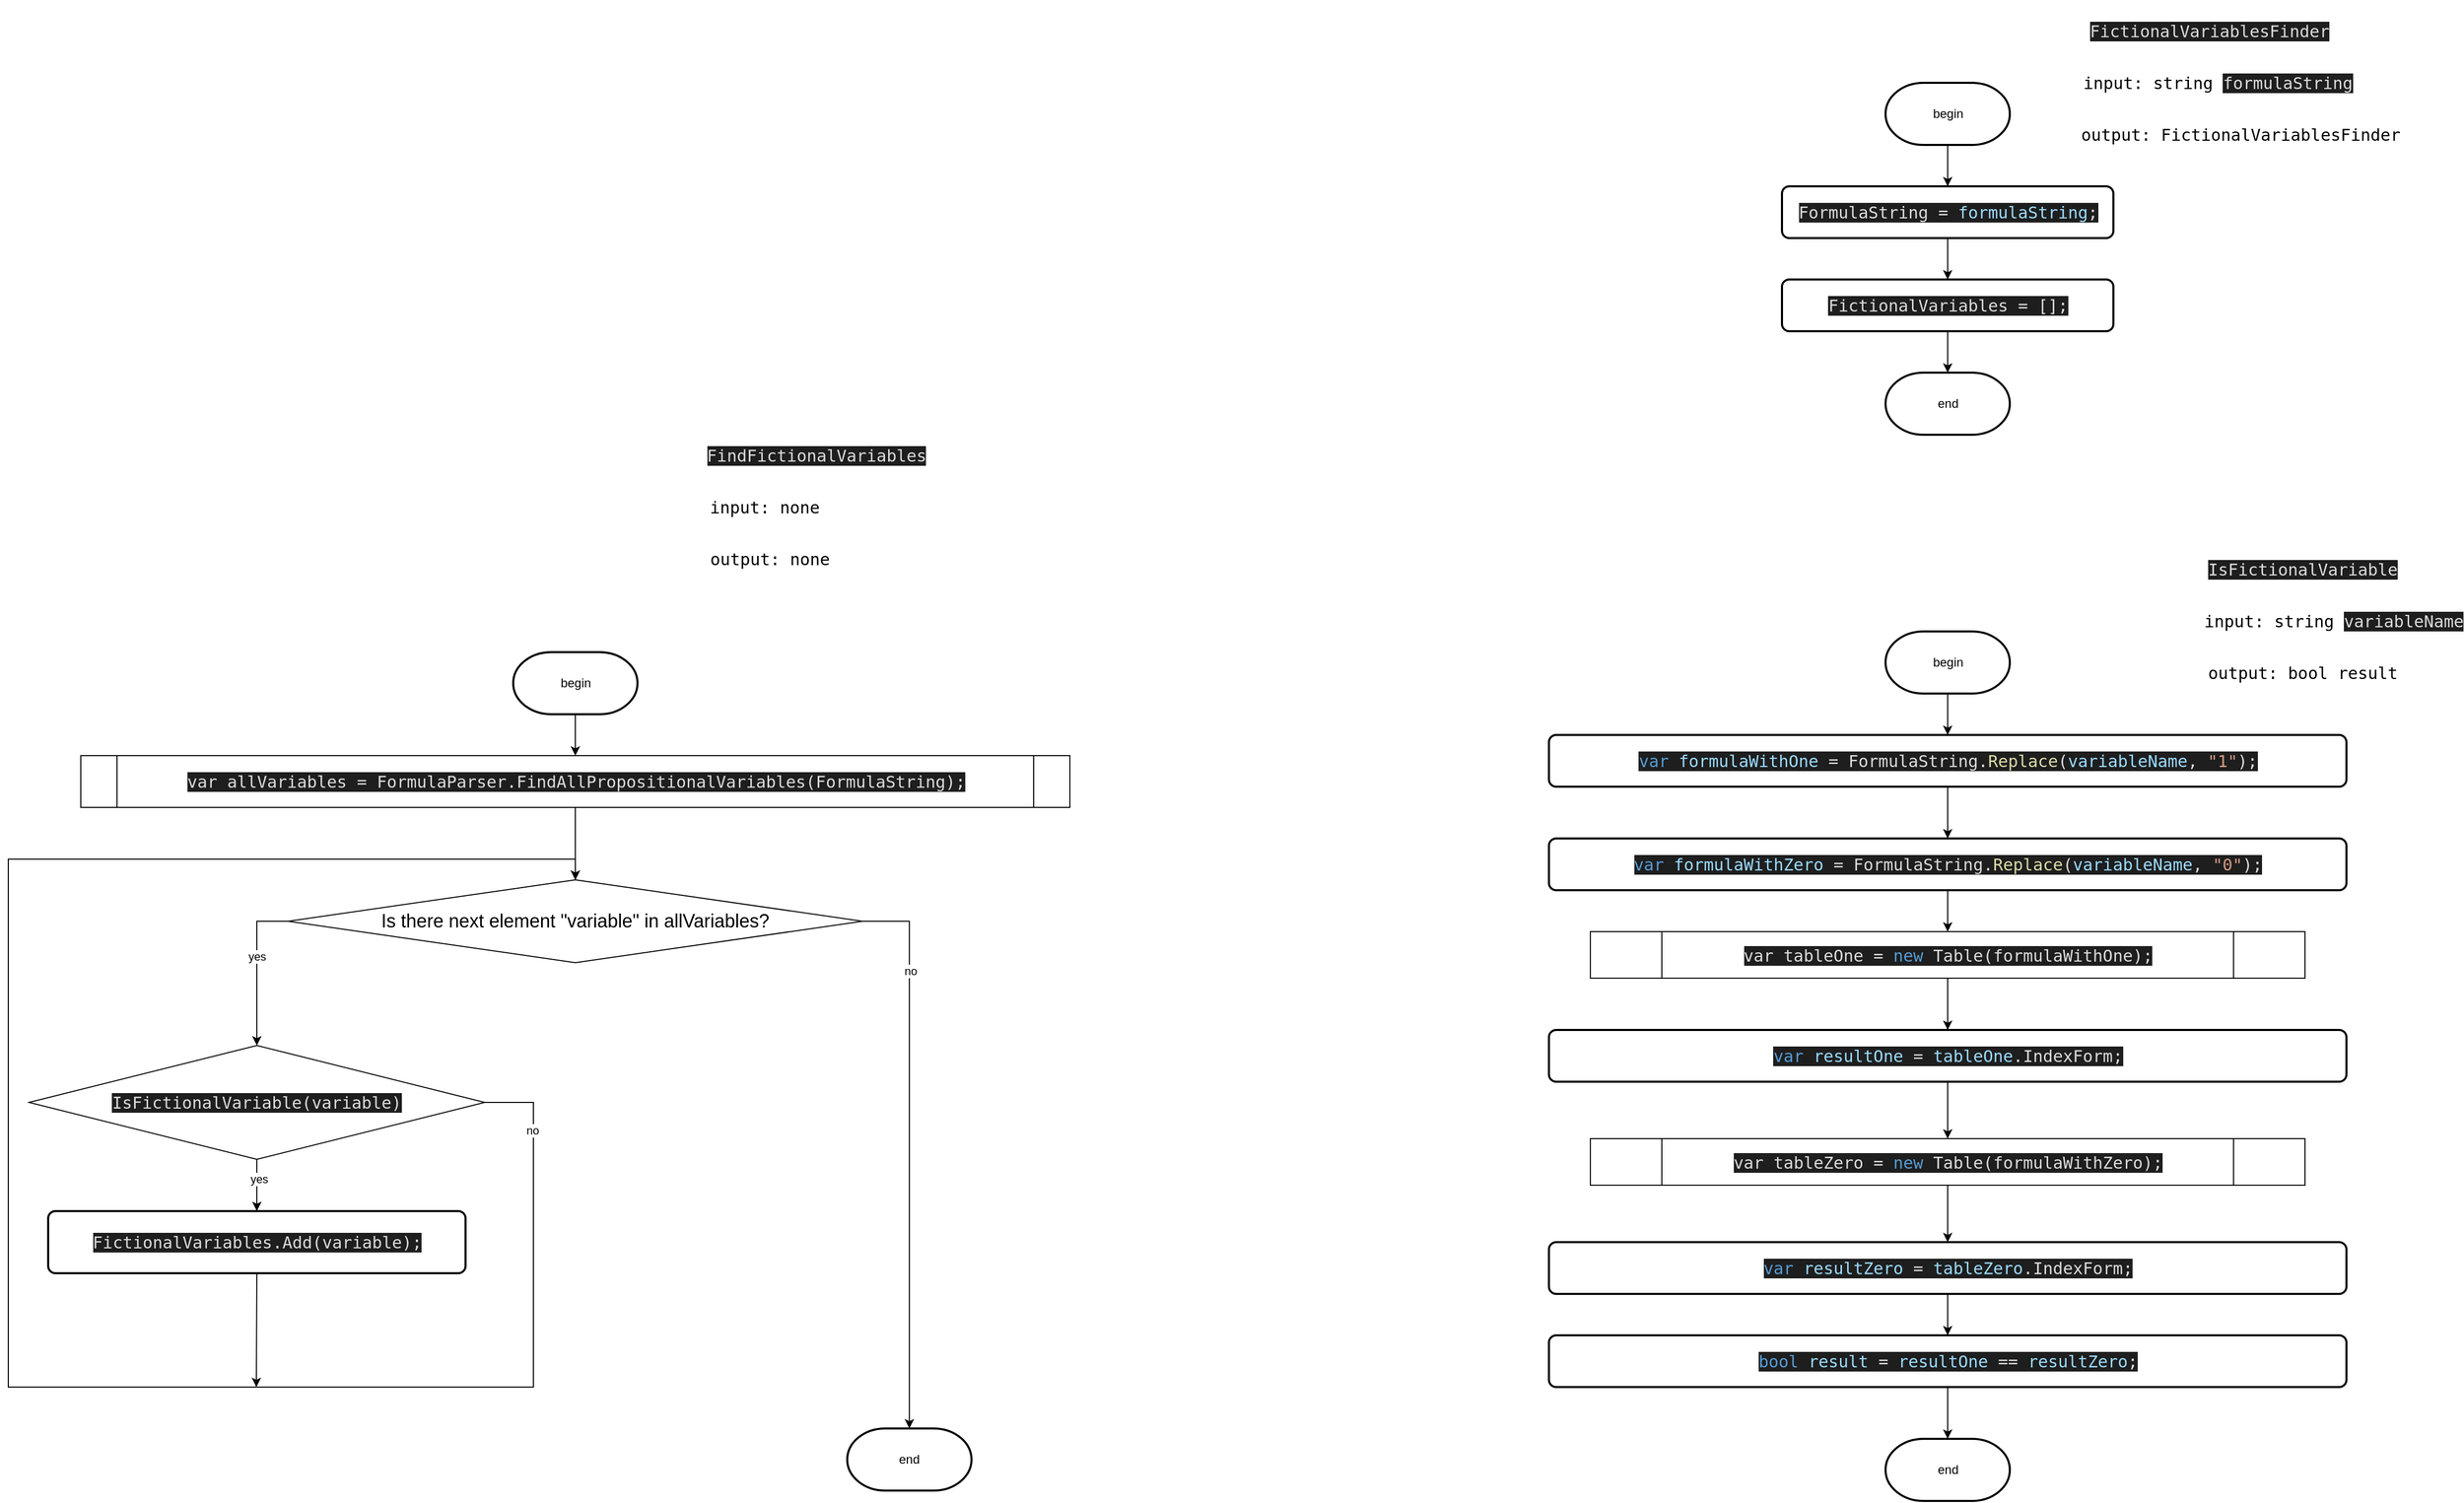 <mxfile version="26.2.2">
  <diagram name="Page-1" id="d7SSXYF1CG-nv_phF41L">
    <mxGraphModel dx="4986" dy="3502" grid="1" gridSize="10" guides="1" tooltips="1" connect="1" arrows="1" fold="1" page="1" pageScale="1" pageWidth="850" pageHeight="1100" math="0" shadow="0">
      <root>
        <mxCell id="0" />
        <mxCell id="1" parent="0" />
        <mxCell id="GMXlGIsEn00OUuM3Z-hQ-1" value="&lt;pre style=&quot;font-family: &amp;quot;JetBrains Mono&amp;quot;, monospace; font-size: 12pt;&quot;&gt;&lt;div style=&quot;background-color:#1e1e1e;color:#dcdcdc&quot;&gt;&lt;pre style=&quot;font-family:&#39;JetBrains Mono&#39;,monospace;font-size:12.0pt;&quot;&gt;FindFictionalVariables&lt;/pre&gt;&lt;/div&gt;&lt;/pre&gt;" style="text;html=1;align=center;verticalAlign=middle;resizable=0;points=[];autosize=1;strokeColor=none;fillColor=none;" vertex="1" parent="1">
          <mxGeometry x="-80" y="-310" width="220" height="60" as="geometry" />
        </mxCell>
        <mxCell id="GMXlGIsEn00OUuM3Z-hQ-97" style="edgeStyle=orthogonalEdgeStyle;rounded=0;orthogonalLoop=1;jettySize=auto;html=1;exitX=0.5;exitY=1;exitDx=0;exitDy=0;exitPerimeter=0;entryX=0.5;entryY=0;entryDx=0;entryDy=0;" edge="1" parent="1" source="GMXlGIsEn00OUuM3Z-hQ-3" target="GMXlGIsEn00OUuM3Z-hQ-96">
          <mxGeometry relative="1" as="geometry" />
        </mxCell>
        <mxCell id="GMXlGIsEn00OUuM3Z-hQ-3" value="begin" style="strokeWidth=2;html=1;shape=mxgraph.flowchart.terminator;whiteSpace=wrap;" vertex="1" parent="1">
          <mxGeometry x="-262.5" y="-90" width="120" height="60" as="geometry" />
        </mxCell>
        <mxCell id="GMXlGIsEn00OUuM3Z-hQ-6" value="&lt;pre style=&quot;font-family: &amp;quot;JetBrains Mono&amp;quot;, monospace; font-size: 12pt;&quot;&gt;input: none&lt;/pre&gt;" style="text;html=1;align=center;verticalAlign=middle;resizable=0;points=[];autosize=1;strokeColor=none;fillColor=none;" vertex="1" parent="1">
          <mxGeometry x="-80" y="-260" width="120" height="60" as="geometry" />
        </mxCell>
        <mxCell id="GMXlGIsEn00OUuM3Z-hQ-7" value="&lt;pre style=&quot;font-family: &amp;quot;JetBrains Mono&amp;quot;, monospace; font-size: 12pt;&quot;&gt;output: none&lt;/pre&gt;" style="text;html=1;align=center;verticalAlign=middle;resizable=0;points=[];autosize=1;strokeColor=none;fillColor=none;" vertex="1" parent="1">
          <mxGeometry x="-80" y="-210" width="130" height="60" as="geometry" />
        </mxCell>
        <mxCell id="GMXlGIsEn00OUuM3Z-hQ-48" value="&lt;pre style=&quot;font-family: &amp;quot;JetBrains Mono&amp;quot;, monospace; font-size: 12pt;&quot;&gt;&lt;div style=&quot;background-color:#1e1e1e;color:#dcdcdc&quot;&gt;&lt;pre style=&quot;font-family:&#39;JetBrains Mono&#39;,monospace;font-size:12.0pt;&quot;&gt;FictionalVariablesFinder&lt;/pre&gt;&lt;/div&gt;&lt;/pre&gt;" style="text;html=1;align=center;verticalAlign=middle;resizable=0;points=[];autosize=1;strokeColor=none;fillColor=none;" vertex="1" parent="1">
          <mxGeometry x="1260" y="-720" width="230" height="60" as="geometry" />
        </mxCell>
        <mxCell id="GMXlGIsEn00OUuM3Z-hQ-49" style="edgeStyle=orthogonalEdgeStyle;rounded=0;orthogonalLoop=1;jettySize=auto;html=1;exitX=0.5;exitY=1;exitDx=0;exitDy=0;exitPerimeter=0;entryX=0.5;entryY=0;entryDx=0;entryDy=0;" edge="1" parent="1" source="GMXlGIsEn00OUuM3Z-hQ-50" target="GMXlGIsEn00OUuM3Z-hQ-51">
          <mxGeometry relative="1" as="geometry" />
        </mxCell>
        <mxCell id="GMXlGIsEn00OUuM3Z-hQ-50" value="begin" style="strokeWidth=2;html=1;shape=mxgraph.flowchart.terminator;whiteSpace=wrap;" vertex="1" parent="1">
          <mxGeometry x="1062.5" y="-640" width="120" height="60" as="geometry" />
        </mxCell>
        <mxCell id="GMXlGIsEn00OUuM3Z-hQ-73" style="edgeStyle=orthogonalEdgeStyle;rounded=0;orthogonalLoop=1;jettySize=auto;html=1;exitX=0.5;exitY=1;exitDx=0;exitDy=0;entryX=0.5;entryY=0;entryDx=0;entryDy=0;" edge="1" parent="1" source="GMXlGIsEn00OUuM3Z-hQ-51" target="GMXlGIsEn00OUuM3Z-hQ-72">
          <mxGeometry relative="1" as="geometry" />
        </mxCell>
        <mxCell id="GMXlGIsEn00OUuM3Z-hQ-51" value="&lt;div style=&quot;background-color:#1e1e1e;color:#dcdcdc&quot;&gt;&lt;pre style=&quot;font-family:&#39;JetBrains Mono&#39;,monospace;font-size:12.0pt;&quot;&gt;&lt;pre style=&quot;font-family:&#39;JetBrains Mono&#39;,monospace;font-size:12.0pt;&quot;&gt;&lt;div&gt;&lt;pre style=&quot;font-family:&#39;JetBrains Mono&#39;,monospace;font-size:12.0pt;&quot;&gt;FormulaString = &lt;span style=&quot;color:#9cdcfe;&quot;&gt;formulaString&lt;/span&gt;;&lt;/pre&gt;&lt;/div&gt;&lt;/pre&gt;&lt;/pre&gt;&lt;/div&gt;" style="rounded=1;whiteSpace=wrap;html=1;absoluteArcSize=1;arcSize=14;strokeWidth=2;" vertex="1" parent="1">
          <mxGeometry x="962.5" y="-540" width="320" height="50" as="geometry" />
        </mxCell>
        <mxCell id="GMXlGIsEn00OUuM3Z-hQ-52" value="&lt;pre style=&quot;font-family: &amp;quot;JetBrains Mono&amp;quot;, monospace; font-size: 12pt;&quot;&gt;input: string &lt;span style=&quot;font-size: 12pt; background-color: rgb(30, 30, 30); color: rgb(220, 220, 220); white-space-collapse: collapse;&quot;&gt;formulaString&lt;/span&gt;&lt;/pre&gt;" style="text;html=1;align=center;verticalAlign=middle;resizable=0;points=[];autosize=1;strokeColor=none;fillColor=none;" vertex="1" parent="1">
          <mxGeometry x="1252.5" y="-670" width="260" height="60" as="geometry" />
        </mxCell>
        <mxCell id="GMXlGIsEn00OUuM3Z-hQ-53" value="&lt;pre style=&quot;font-family: &amp;quot;JetBrains Mono&amp;quot;, monospace; font-size: 12pt;&quot;&gt;output: FictionalVariablesFinder&lt;/pre&gt;" style="text;html=1;align=center;verticalAlign=middle;resizable=0;points=[];autosize=1;strokeColor=none;fillColor=none;" vertex="1" parent="1">
          <mxGeometry x="1250" y="-620" width="310" height="60" as="geometry" />
        </mxCell>
        <mxCell id="GMXlGIsEn00OUuM3Z-hQ-54" value="end" style="strokeWidth=2;html=1;shape=mxgraph.flowchart.terminator;whiteSpace=wrap;" vertex="1" parent="1">
          <mxGeometry x="1062.5" y="-360" width="120" height="60" as="geometry" />
        </mxCell>
        <mxCell id="GMXlGIsEn00OUuM3Z-hQ-61" value="&lt;pre style=&quot;font-family: &amp;quot;JetBrains Mono&amp;quot;, monospace; font-size: 12pt;&quot;&gt;&lt;div style=&quot;background-color:#1e1e1e;color:#dcdcdc&quot;&gt;&lt;pre style=&quot;font-family:&#39;JetBrains Mono&#39;,monospace;font-size:12.0pt;&quot;&gt;IsFictionalVariable&lt;/pre&gt;&lt;/div&gt;&lt;/pre&gt;" style="text;html=1;align=center;verticalAlign=middle;resizable=0;points=[];autosize=1;strokeColor=none;fillColor=none;" vertex="1" parent="1">
          <mxGeometry x="1370" y="-200" width="190" height="60" as="geometry" />
        </mxCell>
        <mxCell id="GMXlGIsEn00OUuM3Z-hQ-62" style="edgeStyle=orthogonalEdgeStyle;rounded=0;orthogonalLoop=1;jettySize=auto;html=1;exitX=0.5;exitY=1;exitDx=0;exitDy=0;exitPerimeter=0;entryX=0.5;entryY=0;entryDx=0;entryDy=0;" edge="1" parent="1" source="GMXlGIsEn00OUuM3Z-hQ-63" target="GMXlGIsEn00OUuM3Z-hQ-64">
          <mxGeometry relative="1" as="geometry" />
        </mxCell>
        <mxCell id="GMXlGIsEn00OUuM3Z-hQ-63" value="begin" style="strokeWidth=2;html=1;shape=mxgraph.flowchart.terminator;whiteSpace=wrap;" vertex="1" parent="1">
          <mxGeometry x="1062.5" y="-110" width="120" height="60" as="geometry" />
        </mxCell>
        <mxCell id="GMXlGIsEn00OUuM3Z-hQ-76" style="edgeStyle=orthogonalEdgeStyle;rounded=0;orthogonalLoop=1;jettySize=auto;html=1;exitX=0.5;exitY=1;exitDx=0;exitDy=0;entryX=0.5;entryY=0;entryDx=0;entryDy=0;" edge="1" parent="1" source="GMXlGIsEn00OUuM3Z-hQ-64" target="GMXlGIsEn00OUuM3Z-hQ-75">
          <mxGeometry relative="1" as="geometry" />
        </mxCell>
        <mxCell id="GMXlGIsEn00OUuM3Z-hQ-64" value="&lt;div style=&quot;background-color: rgb(30, 30, 30); color: rgb(220, 220, 220);&quot;&gt;&lt;pre style=&quot;font-family:&#39;JetBrains Mono&#39;,monospace;font-size:12.0pt;&quot;&gt;&lt;pre style=&quot;font-family:&#39;JetBrains Mono&#39;,monospace;font-size:12.0pt;&quot;&gt;&lt;pre style=&quot;font-family:&#39;JetBrains Mono&#39;,monospace;font-size:12.0pt;&quot;&gt;&lt;pre style=&quot;font-family:&#39;JetBrains Mono&#39;,monospace;font-size:12.0pt;&quot;&gt;&lt;div&gt;&lt;pre style=&quot;font-family:&#39;JetBrains Mono&#39;,monospace;font-size:12.0pt;&quot;&gt;&lt;span style=&quot;color:#569cd6;&quot;&gt;var &lt;/span&gt;&lt;span style=&quot;color:#9cdcfe;&quot;&gt;formulaWithOne &lt;/span&gt;= FormulaString.&lt;span style=&quot;color:#dcdca9;&quot;&gt;Replace&lt;/span&gt;(&lt;span style=&quot;color:#9cdcfe;&quot;&gt;variableName&lt;/span&gt;, &lt;span style=&quot;color:#d69d85;&quot;&gt;&quot;1&quot;&lt;/span&gt;);&lt;/pre&gt;&lt;/div&gt;&lt;/pre&gt;&lt;/pre&gt;&lt;/pre&gt;&lt;/pre&gt;&lt;/div&gt;" style="rounded=1;whiteSpace=wrap;html=1;absoluteArcSize=1;arcSize=14;strokeWidth=2;" vertex="1" parent="1">
          <mxGeometry x="737.5" y="-10" width="770" height="50" as="geometry" />
        </mxCell>
        <mxCell id="GMXlGIsEn00OUuM3Z-hQ-65" value="&lt;pre style=&quot;font-family: &amp;quot;JetBrains Mono&amp;quot;, monospace; font-size: 12pt;&quot;&gt;input: string &lt;span style=&quot;font-size: 12pt; background-color: rgb(30, 30, 30); color: rgb(220, 220, 220); white-space-collapse: collapse;&quot;&gt;variableName&lt;/span&gt;&lt;/pre&gt;" style="text;html=1;align=center;verticalAlign=middle;resizable=0;points=[];autosize=1;strokeColor=none;fillColor=none;" vertex="1" parent="1">
          <mxGeometry x="1370" y="-150" width="250" height="60" as="geometry" />
        </mxCell>
        <mxCell id="GMXlGIsEn00OUuM3Z-hQ-66" value="&lt;pre style=&quot;font-family: &amp;quot;JetBrains Mono&amp;quot;, monospace; font-size: 12pt;&quot;&gt;output: bool result&lt;/pre&gt;" style="text;html=1;align=center;verticalAlign=middle;resizable=0;points=[];autosize=1;strokeColor=none;fillColor=none;" vertex="1" parent="1">
          <mxGeometry x="1370" y="-100" width="190" height="60" as="geometry" />
        </mxCell>
        <mxCell id="GMXlGIsEn00OUuM3Z-hQ-67" value="end" style="strokeWidth=2;html=1;shape=mxgraph.flowchart.terminator;whiteSpace=wrap;" vertex="1" parent="1">
          <mxGeometry x="1062.5" y="670" width="120" height="60" as="geometry" />
        </mxCell>
        <mxCell id="GMXlGIsEn00OUuM3Z-hQ-72" value="&lt;div style=&quot;background-color:#1e1e1e;color:#dcdcdc&quot;&gt;&lt;pre style=&quot;font-family:&#39;JetBrains Mono&#39;,monospace;font-size:12.0pt;&quot;&gt;&lt;pre style=&quot;font-family:&#39;JetBrains Mono&#39;,monospace;font-size:12.0pt;&quot;&gt;&lt;pre style=&quot;font-family:&#39;JetBrains Mono&#39;,monospace;font-size:12.0pt;&quot;&gt;&lt;div&gt;&lt;pre style=&quot;font-family:&#39;JetBrains Mono&#39;,monospace;font-size:12.0pt;&quot;&gt;FictionalVariables = [];&lt;/pre&gt;&lt;/div&gt;&lt;/pre&gt;&lt;/pre&gt;&lt;/pre&gt;&lt;/div&gt;" style="rounded=1;whiteSpace=wrap;html=1;absoluteArcSize=1;arcSize=14;strokeWidth=2;" vertex="1" parent="1">
          <mxGeometry x="962.5" y="-450" width="320" height="50" as="geometry" />
        </mxCell>
        <mxCell id="GMXlGIsEn00OUuM3Z-hQ-74" style="edgeStyle=orthogonalEdgeStyle;rounded=0;orthogonalLoop=1;jettySize=auto;html=1;exitX=0.5;exitY=1;exitDx=0;exitDy=0;entryX=0.5;entryY=0;entryDx=0;entryDy=0;entryPerimeter=0;" edge="1" parent="1" source="GMXlGIsEn00OUuM3Z-hQ-72" target="GMXlGIsEn00OUuM3Z-hQ-54">
          <mxGeometry relative="1" as="geometry" />
        </mxCell>
        <mxCell id="GMXlGIsEn00OUuM3Z-hQ-91" style="edgeStyle=orthogonalEdgeStyle;rounded=0;orthogonalLoop=1;jettySize=auto;html=1;exitX=0.5;exitY=1;exitDx=0;exitDy=0;entryX=0.5;entryY=0;entryDx=0;entryDy=0;" edge="1" parent="1" source="GMXlGIsEn00OUuM3Z-hQ-75" target="GMXlGIsEn00OUuM3Z-hQ-89">
          <mxGeometry relative="1" as="geometry" />
        </mxCell>
        <mxCell id="GMXlGIsEn00OUuM3Z-hQ-75" value="&lt;div style=&quot;background-color: rgb(30, 30, 30); color: rgb(220, 220, 220);&quot;&gt;&lt;pre style=&quot;font-family:&#39;JetBrains Mono&#39;,monospace;font-size:12.0pt;&quot;&gt;&lt;pre style=&quot;font-family:&#39;JetBrains Mono&#39;,monospace;font-size:12.0pt;&quot;&gt;&lt;pre style=&quot;font-family:&#39;JetBrains Mono&#39;,monospace;font-size:12.0pt;&quot;&gt;&lt;pre style=&quot;font-family:&#39;JetBrains Mono&#39;,monospace;font-size:12.0pt;&quot;&gt;&lt;pre style=&quot;font-family:&#39;JetBrains Mono&#39;,monospace;font-size:12.0pt;&quot;&gt;&lt;div&gt;&lt;pre style=&quot;font-family:&#39;JetBrains Mono&#39;,monospace;font-size:12.0pt;&quot;&gt;&lt;span style=&quot;color:#569cd6;&quot;&gt;var &lt;/span&gt;&lt;span style=&quot;color:#9cdcfe;&quot;&gt;formulaWithZero &lt;/span&gt;= FormulaString.&lt;span style=&quot;color:#dcdca9;&quot;&gt;Replace&lt;/span&gt;(&lt;span style=&quot;color:#9cdcfe;&quot;&gt;variableName&lt;/span&gt;, &lt;span style=&quot;color:#d69d85;&quot;&gt;&quot;0&quot;&lt;/span&gt;);&lt;/pre&gt;&lt;/div&gt;&lt;/pre&gt;&lt;/pre&gt;&lt;/pre&gt;&lt;/pre&gt;&lt;/pre&gt;&lt;/div&gt;" style="rounded=1;whiteSpace=wrap;html=1;absoluteArcSize=1;arcSize=14;strokeWidth=2;" vertex="1" parent="1">
          <mxGeometry x="737.5" y="90" width="770" height="50" as="geometry" />
        </mxCell>
        <mxCell id="GMXlGIsEn00OUuM3Z-hQ-93" style="edgeStyle=orthogonalEdgeStyle;rounded=0;orthogonalLoop=1;jettySize=auto;html=1;exitX=0.5;exitY=1;exitDx=0;exitDy=0;" edge="1" parent="1" source="GMXlGIsEn00OUuM3Z-hQ-78" target="GMXlGIsEn00OUuM3Z-hQ-90">
          <mxGeometry relative="1" as="geometry" />
        </mxCell>
        <mxCell id="GMXlGIsEn00OUuM3Z-hQ-78" value="&lt;div style=&quot;background-color: rgb(30, 30, 30); color: rgb(220, 220, 220);&quot;&gt;&lt;pre style=&quot;font-family:&#39;JetBrains Mono&#39;,monospace;font-size:12.0pt;&quot;&gt;&lt;pre style=&quot;font-family:&#39;JetBrains Mono&#39;,monospace;font-size:12.0pt;&quot;&gt;&lt;pre style=&quot;font-family:&#39;JetBrains Mono&#39;,monospace;font-size:12.0pt;&quot;&gt;&lt;pre style=&quot;font-family:&#39;JetBrains Mono&#39;,monospace;font-size:12.0pt;&quot;&gt;&lt;pre style=&quot;font-family:&#39;JetBrains Mono&#39;,monospace;font-size:12.0pt;&quot;&gt;&lt;pre style=&quot;font-family:&#39;JetBrains Mono&#39;,monospace;font-size:12.0pt;&quot;&gt;&lt;pre style=&quot;font-family:&#39;JetBrains Mono&#39;,monospace;font-size:12.0pt;&quot;&gt;&lt;div&gt;&lt;pre style=&quot;font-family:&#39;JetBrains Mono&#39;,monospace;font-size:12.0pt;&quot;&gt;&lt;span style=&quot;color:#569cd6;&quot;&gt;var &lt;/span&gt;&lt;span style=&quot;color:#9cdcfe;&quot;&gt;resultOne &lt;/span&gt;= &lt;span style=&quot;color:#9cdcfe;&quot;&gt;tableOne&lt;/span&gt;.IndexForm;&lt;/pre&gt;&lt;/div&gt;&lt;/pre&gt;&lt;/pre&gt;&lt;/pre&gt;&lt;/pre&gt;&lt;/pre&gt;&lt;/pre&gt;&lt;/pre&gt;&lt;/div&gt;" style="rounded=1;whiteSpace=wrap;html=1;absoluteArcSize=1;arcSize=14;strokeWidth=2;" vertex="1" parent="1">
          <mxGeometry x="737.5" y="275" width="770" height="50" as="geometry" />
        </mxCell>
        <mxCell id="GMXlGIsEn00OUuM3Z-hQ-87" style="edgeStyle=orthogonalEdgeStyle;rounded=0;orthogonalLoop=1;jettySize=auto;html=1;exitX=0.5;exitY=1;exitDx=0;exitDy=0;" edge="1" parent="1" source="GMXlGIsEn00OUuM3Z-hQ-80" target="GMXlGIsEn00OUuM3Z-hQ-81">
          <mxGeometry relative="1" as="geometry" />
        </mxCell>
        <mxCell id="GMXlGIsEn00OUuM3Z-hQ-80" value="&lt;div style=&quot;background-color: rgb(30, 30, 30); color: rgb(220, 220, 220);&quot;&gt;&lt;pre style=&quot;font-family:&#39;JetBrains Mono&#39;,monospace;font-size:12.0pt;&quot;&gt;&lt;pre style=&quot;font-family:&#39;JetBrains Mono&#39;,monospace;font-size:12.0pt;&quot;&gt;&lt;pre style=&quot;font-family:&#39;JetBrains Mono&#39;,monospace;font-size:12.0pt;&quot;&gt;&lt;pre style=&quot;font-family:&#39;JetBrains Mono&#39;,monospace;font-size:12.0pt;&quot;&gt;&lt;pre style=&quot;font-family:&#39;JetBrains Mono&#39;,monospace;font-size:12.0pt;&quot;&gt;&lt;pre style=&quot;font-family:&#39;JetBrains Mono&#39;,monospace;font-size:12.0pt;&quot;&gt;&lt;pre style=&quot;font-family:&#39;JetBrains Mono&#39;,monospace;font-size:12.0pt;&quot;&gt;&lt;pre style=&quot;font-family:&#39;JetBrains Mono&#39;,monospace;font-size:12.0pt;&quot;&gt;&lt;div&gt;&lt;pre style=&quot;font-family:&#39;JetBrains Mono&#39;,monospace;font-size:12.0pt;&quot;&gt;&lt;span style=&quot;color:#569cd6;&quot;&gt;var &lt;/span&gt;&lt;span style=&quot;color:#9cdcfe;&quot;&gt;resultZero &lt;/span&gt;= &lt;span style=&quot;color:#9cdcfe;&quot;&gt;tableZero&lt;/span&gt;.IndexForm;&lt;/pre&gt;&lt;/div&gt;&lt;/pre&gt;&lt;/pre&gt;&lt;/pre&gt;&lt;/pre&gt;&lt;/pre&gt;&lt;/pre&gt;&lt;/pre&gt;&lt;/pre&gt;&lt;/div&gt;" style="rounded=1;whiteSpace=wrap;html=1;absoluteArcSize=1;arcSize=14;strokeWidth=2;" vertex="1" parent="1">
          <mxGeometry x="737.5" y="480" width="770" height="50" as="geometry" />
        </mxCell>
        <mxCell id="GMXlGIsEn00OUuM3Z-hQ-81" value="&lt;div style=&quot;background-color: rgb(30, 30, 30); color: rgb(220, 220, 220);&quot;&gt;&lt;pre style=&quot;font-family:&#39;JetBrains Mono&#39;,monospace;font-size:12.0pt;&quot;&gt;&lt;pre style=&quot;font-family:&#39;JetBrains Mono&#39;,monospace;font-size:12.0pt;&quot;&gt;&lt;pre style=&quot;font-family:&#39;JetBrains Mono&#39;,monospace;font-size:12.0pt;&quot;&gt;&lt;pre style=&quot;font-family:&#39;JetBrains Mono&#39;,monospace;font-size:12.0pt;&quot;&gt;&lt;pre style=&quot;font-family:&#39;JetBrains Mono&#39;,monospace;font-size:12.0pt;&quot;&gt;&lt;pre style=&quot;font-family:&#39;JetBrains Mono&#39;,monospace;font-size:12.0pt;&quot;&gt;&lt;pre style=&quot;font-family:&#39;JetBrains Mono&#39;,monospace;font-size:12.0pt;&quot;&gt;&lt;pre style=&quot;font-family:&#39;JetBrains Mono&#39;,monospace;font-size:12.0pt;&quot;&gt;&lt;pre style=&quot;font-family:&#39;JetBrains Mono&#39;,monospace;font-size:12.0pt;&quot;&gt;&lt;div&gt;&lt;pre style=&quot;font-family:&#39;JetBrains Mono&#39;,monospace;font-size:12.0pt;&quot;&gt;&lt;span style=&quot;color:#569cd6;&quot;&gt;bool &lt;/span&gt;&lt;span style=&quot;color:#9cdcfe;&quot;&gt;result &lt;/span&gt;= &lt;span style=&quot;color:#9cdcfe;&quot;&gt;resultOne &lt;/span&gt;== &lt;span style=&quot;color:#9cdcfe;&quot;&gt;resultZero&lt;/span&gt;;&lt;/pre&gt;&lt;/div&gt;&lt;/pre&gt;&lt;/pre&gt;&lt;/pre&gt;&lt;/pre&gt;&lt;/pre&gt;&lt;/pre&gt;&lt;/pre&gt;&lt;/pre&gt;&lt;/pre&gt;&lt;/div&gt;" style="rounded=1;whiteSpace=wrap;html=1;absoluteArcSize=1;arcSize=14;strokeWidth=2;" vertex="1" parent="1">
          <mxGeometry x="737.5" y="570" width="770" height="50" as="geometry" />
        </mxCell>
        <mxCell id="GMXlGIsEn00OUuM3Z-hQ-88" style="edgeStyle=orthogonalEdgeStyle;rounded=0;orthogonalLoop=1;jettySize=auto;html=1;exitX=0.5;exitY=1;exitDx=0;exitDy=0;entryX=0.5;entryY=0;entryDx=0;entryDy=0;entryPerimeter=0;" edge="1" parent="1" source="GMXlGIsEn00OUuM3Z-hQ-81" target="GMXlGIsEn00OUuM3Z-hQ-67">
          <mxGeometry relative="1" as="geometry" />
        </mxCell>
        <mxCell id="GMXlGIsEn00OUuM3Z-hQ-92" style="edgeStyle=orthogonalEdgeStyle;rounded=0;orthogonalLoop=1;jettySize=auto;html=1;exitX=0.5;exitY=1;exitDx=0;exitDy=0;entryX=0.5;entryY=0;entryDx=0;entryDy=0;" edge="1" parent="1" source="GMXlGIsEn00OUuM3Z-hQ-89" target="GMXlGIsEn00OUuM3Z-hQ-78">
          <mxGeometry relative="1" as="geometry" />
        </mxCell>
        <mxCell id="GMXlGIsEn00OUuM3Z-hQ-89" value="&lt;pre style=&quot;color: rgb(220, 220, 220); font-size: 12pt; background-color: rgb(30, 30, 30); font-family: &amp;quot;JetBrains Mono&amp;quot;, monospace;&quot;&gt;var tableOne = &lt;span style=&quot;color: rgb(86, 156, 214);&quot;&gt;new &lt;/span&gt;Table(formulaWithOne);&lt;/pre&gt;" style="shape=process;whiteSpace=wrap;html=1;backgroundOutline=1;" vertex="1" parent="1">
          <mxGeometry x="777.5" y="180" width="690" height="45" as="geometry" />
        </mxCell>
        <mxCell id="GMXlGIsEn00OUuM3Z-hQ-94" style="edgeStyle=orthogonalEdgeStyle;rounded=0;orthogonalLoop=1;jettySize=auto;html=1;exitX=0.5;exitY=1;exitDx=0;exitDy=0;" edge="1" parent="1" source="GMXlGIsEn00OUuM3Z-hQ-90" target="GMXlGIsEn00OUuM3Z-hQ-80">
          <mxGeometry relative="1" as="geometry" />
        </mxCell>
        <mxCell id="GMXlGIsEn00OUuM3Z-hQ-90" value="&lt;pre style=&quot;color: rgb(220, 220, 220); font-size: 12pt; background-color: rgb(30, 30, 30); font-family: &amp;quot;JetBrains Mono&amp;quot;, monospace;&quot;&gt;&lt;pre style=&quot;font-size: 12pt; font-family: &amp;quot;JetBrains Mono&amp;quot;, monospace;&quot;&gt;var tableZero = &lt;span style=&quot;color: rgb(86, 156, 214);&quot;&gt;new &lt;/span&gt;Table(formulaWithZero);&lt;/pre&gt;&lt;/pre&gt;" style="shape=process;whiteSpace=wrap;html=1;backgroundOutline=1;" vertex="1" parent="1">
          <mxGeometry x="777.5" y="380" width="690" height="45" as="geometry" />
        </mxCell>
        <mxCell id="GMXlGIsEn00OUuM3Z-hQ-117" style="edgeStyle=orthogonalEdgeStyle;rounded=0;orthogonalLoop=1;jettySize=auto;html=1;exitX=0.5;exitY=1;exitDx=0;exitDy=0;" edge="1" parent="1" source="GMXlGIsEn00OUuM3Z-hQ-96" target="GMXlGIsEn00OUuM3Z-hQ-98">
          <mxGeometry relative="1" as="geometry" />
        </mxCell>
        <mxCell id="GMXlGIsEn00OUuM3Z-hQ-96" value="&lt;div style=&quot;background-color:#1e1e1e;color:#dcdcdc&quot;&gt;&lt;pre style=&quot;font-family:&#39;JetBrains Mono&#39;,monospace;font-size:12.0pt;&quot;&gt;var allVariables = FormulaParser.FindAllPropositionalVariables(FormulaString);&lt;/pre&gt;&lt;/div&gt;" style="shape=process;whiteSpace=wrap;html=1;backgroundOutline=1;size=0.037;" vertex="1" parent="1">
          <mxGeometry x="-680" y="10" width="955" height="50" as="geometry" />
        </mxCell>
        <mxCell id="GMXlGIsEn00OUuM3Z-hQ-105" style="edgeStyle=orthogonalEdgeStyle;rounded=0;orthogonalLoop=1;jettySize=auto;html=1;exitX=0;exitY=0.5;exitDx=0;exitDy=0;" edge="1" parent="1" source="GMXlGIsEn00OUuM3Z-hQ-98" target="GMXlGIsEn00OUuM3Z-hQ-99">
          <mxGeometry relative="1" as="geometry" />
        </mxCell>
        <mxCell id="GMXlGIsEn00OUuM3Z-hQ-106" value="yes" style="edgeLabel;html=1;align=center;verticalAlign=middle;resizable=0;points=[];" vertex="1" connectable="0" parent="GMXlGIsEn00OUuM3Z-hQ-105">
          <mxGeometry x="-0.17" relative="1" as="geometry">
            <mxPoint y="1" as="offset" />
          </mxGeometry>
        </mxCell>
        <mxCell id="GMXlGIsEn00OUuM3Z-hQ-115" style="edgeStyle=orthogonalEdgeStyle;rounded=0;orthogonalLoop=1;jettySize=auto;html=1;exitX=1;exitY=0.5;exitDx=0;exitDy=0;" edge="1" parent="1" source="GMXlGIsEn00OUuM3Z-hQ-98" target="GMXlGIsEn00OUuM3Z-hQ-114">
          <mxGeometry relative="1" as="geometry" />
        </mxCell>
        <mxCell id="GMXlGIsEn00OUuM3Z-hQ-116" value="no" style="edgeLabel;html=1;align=center;verticalAlign=middle;resizable=0;points=[];" vertex="1" connectable="0" parent="GMXlGIsEn00OUuM3Z-hQ-115">
          <mxGeometry x="-0.653" y="1" relative="1" as="geometry">
            <mxPoint as="offset" />
          </mxGeometry>
        </mxCell>
        <mxCell id="GMXlGIsEn00OUuM3Z-hQ-98" value="&lt;font style=&quot;font-size: 18px;&quot;&gt;Is there next element &quot;variable&quot; in allVariables?&lt;/font&gt;" style="rhombus;whiteSpace=wrap;html=1;" vertex="1" parent="1">
          <mxGeometry x="-479.75" y="130" width="554.5" height="80" as="geometry" />
        </mxCell>
        <mxCell id="GMXlGIsEn00OUuM3Z-hQ-103" value="" style="edgeStyle=orthogonalEdgeStyle;rounded=0;orthogonalLoop=1;jettySize=auto;html=1;" edge="1" parent="1" source="GMXlGIsEn00OUuM3Z-hQ-99" target="GMXlGIsEn00OUuM3Z-hQ-101">
          <mxGeometry relative="1" as="geometry" />
        </mxCell>
        <mxCell id="GMXlGIsEn00OUuM3Z-hQ-104" value="yes" style="edgeLabel;html=1;align=center;verticalAlign=middle;resizable=0;points=[];" vertex="1" connectable="0" parent="GMXlGIsEn00OUuM3Z-hQ-103">
          <mxGeometry x="-0.249" y="2" relative="1" as="geometry">
            <mxPoint as="offset" />
          </mxGeometry>
        </mxCell>
        <mxCell id="GMXlGIsEn00OUuM3Z-hQ-107" style="edgeStyle=orthogonalEdgeStyle;rounded=0;orthogonalLoop=1;jettySize=auto;html=1;exitX=1;exitY=0.5;exitDx=0;exitDy=0;entryX=0.5;entryY=0;entryDx=0;entryDy=0;" edge="1" parent="1" source="GMXlGIsEn00OUuM3Z-hQ-99" target="GMXlGIsEn00OUuM3Z-hQ-98">
          <mxGeometry relative="1" as="geometry">
            <mxPoint x="-130" y="660" as="targetPoint" />
            <Array as="points">
              <mxPoint x="-243" y="345" />
              <mxPoint x="-243" y="620" />
              <mxPoint x="-750" y="620" />
              <mxPoint x="-750" y="110" />
              <mxPoint x="-203" y="110" />
            </Array>
          </mxGeometry>
        </mxCell>
        <mxCell id="GMXlGIsEn00OUuM3Z-hQ-110" value="no" style="edgeLabel;html=1;align=center;verticalAlign=middle;resizable=0;points=[];" vertex="1" connectable="0" parent="GMXlGIsEn00OUuM3Z-hQ-107">
          <mxGeometry x="-0.923" y="-1" relative="1" as="geometry">
            <mxPoint as="offset" />
          </mxGeometry>
        </mxCell>
        <mxCell id="GMXlGIsEn00OUuM3Z-hQ-99" value="&lt;div style=&quot;background-color:#1e1e1e;color:#dcdcdc&quot;&gt;&lt;pre style=&quot;font-family:&#39;JetBrains Mono&#39;,monospace;font-size:12.0pt;&quot;&gt;IsFictionalVariable(variable)&lt;/pre&gt;&lt;/div&gt;" style="rhombus;whiteSpace=wrap;html=1;" vertex="1" parent="1">
          <mxGeometry x="-730" y="290" width="440" height="110" as="geometry" />
        </mxCell>
        <mxCell id="GMXlGIsEn00OUuM3Z-hQ-111" style="edgeStyle=orthogonalEdgeStyle;rounded=0;orthogonalLoop=1;jettySize=auto;html=1;exitX=0.5;exitY=1;exitDx=0;exitDy=0;" edge="1" parent="1" source="GMXlGIsEn00OUuM3Z-hQ-101">
          <mxGeometry relative="1" as="geometry">
            <mxPoint x="-510.5" y="620.0" as="targetPoint" />
          </mxGeometry>
        </mxCell>
        <mxCell id="GMXlGIsEn00OUuM3Z-hQ-101" value="&lt;div style=&quot;background-color:#1e1e1e;color:#dcdcdc&quot;&gt;&lt;pre style=&quot;font-family:&#39;JetBrains Mono&#39;,monospace;font-size:12.0pt;&quot;&gt;FictionalVariables.Add(variable);&lt;/pre&gt;&lt;/div&gt;" style="rounded=1;whiteSpace=wrap;html=1;absoluteArcSize=1;arcSize=14;strokeWidth=2;" vertex="1" parent="1">
          <mxGeometry x="-711.5" y="450" width="403" height="60" as="geometry" />
        </mxCell>
        <mxCell id="GMXlGIsEn00OUuM3Z-hQ-114" value="end" style="strokeWidth=2;html=1;shape=mxgraph.flowchart.terminator;whiteSpace=wrap;" vertex="1" parent="1">
          <mxGeometry x="60" y="660" width="120" height="60" as="geometry" />
        </mxCell>
      </root>
    </mxGraphModel>
  </diagram>
</mxfile>
